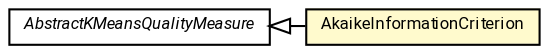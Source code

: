 #!/usr/local/bin/dot
#
# Class diagram 
# Generated by UMLGraph version R5_7_2-60-g0e99a6 (http://www.spinellis.gr/umlgraph/)
#

digraph G {
	graph [fontnames="svg"]
	edge [fontname="Roboto",fontsize=7,labelfontname="Roboto",labelfontsize=7,color="black"];
	node [fontname="Roboto",fontcolor="black",fontsize=8,shape=plaintext,margin=0,width=0,height=0];
	nodesep=0.15;
	ranksep=0.25;
	rankdir=LR;
	// de.lmu.ifi.dbs.elki.algorithm.clustering.kmeans.quality.AbstractKMeansQualityMeasure<O extends de.lmu.ifi.dbs.elki.data.NumberVector>
	c1506099 [label=<<table title="de.lmu.ifi.dbs.elki.algorithm.clustering.kmeans.quality.AbstractKMeansQualityMeasure" border="0" cellborder="1" cellspacing="0" cellpadding="2" href="AbstractKMeansQualityMeasure.html" target="_parent">
		<tr><td><table border="0" cellspacing="0" cellpadding="1">
		<tr><td align="center" balign="center"> <font face="Roboto"><i>AbstractKMeansQualityMeasure</i></font> </td></tr>
		</table></td></tr>
		</table>>, URL="AbstractKMeansQualityMeasure.html"];
	// de.lmu.ifi.dbs.elki.algorithm.clustering.kmeans.quality.AkaikeInformationCriterion
	c1506102 [label=<<table title="de.lmu.ifi.dbs.elki.algorithm.clustering.kmeans.quality.AkaikeInformationCriterion" border="0" cellborder="1" cellspacing="0" cellpadding="2" bgcolor="lemonChiffon" href="AkaikeInformationCriterion.html" target="_parent">
		<tr><td><table border="0" cellspacing="0" cellpadding="1">
		<tr><td align="center" balign="center"> <font face="Roboto">AkaikeInformationCriterion</font> </td></tr>
		</table></td></tr>
		</table>>, URL="AkaikeInformationCriterion.html"];
	// de.lmu.ifi.dbs.elki.algorithm.clustering.kmeans.quality.AkaikeInformationCriterion extends de.lmu.ifi.dbs.elki.algorithm.clustering.kmeans.quality.AbstractKMeansQualityMeasure<O extends de.lmu.ifi.dbs.elki.data.NumberVector>
	c1506099 -> c1506102 [arrowtail=empty,dir=back,weight=10];
}

